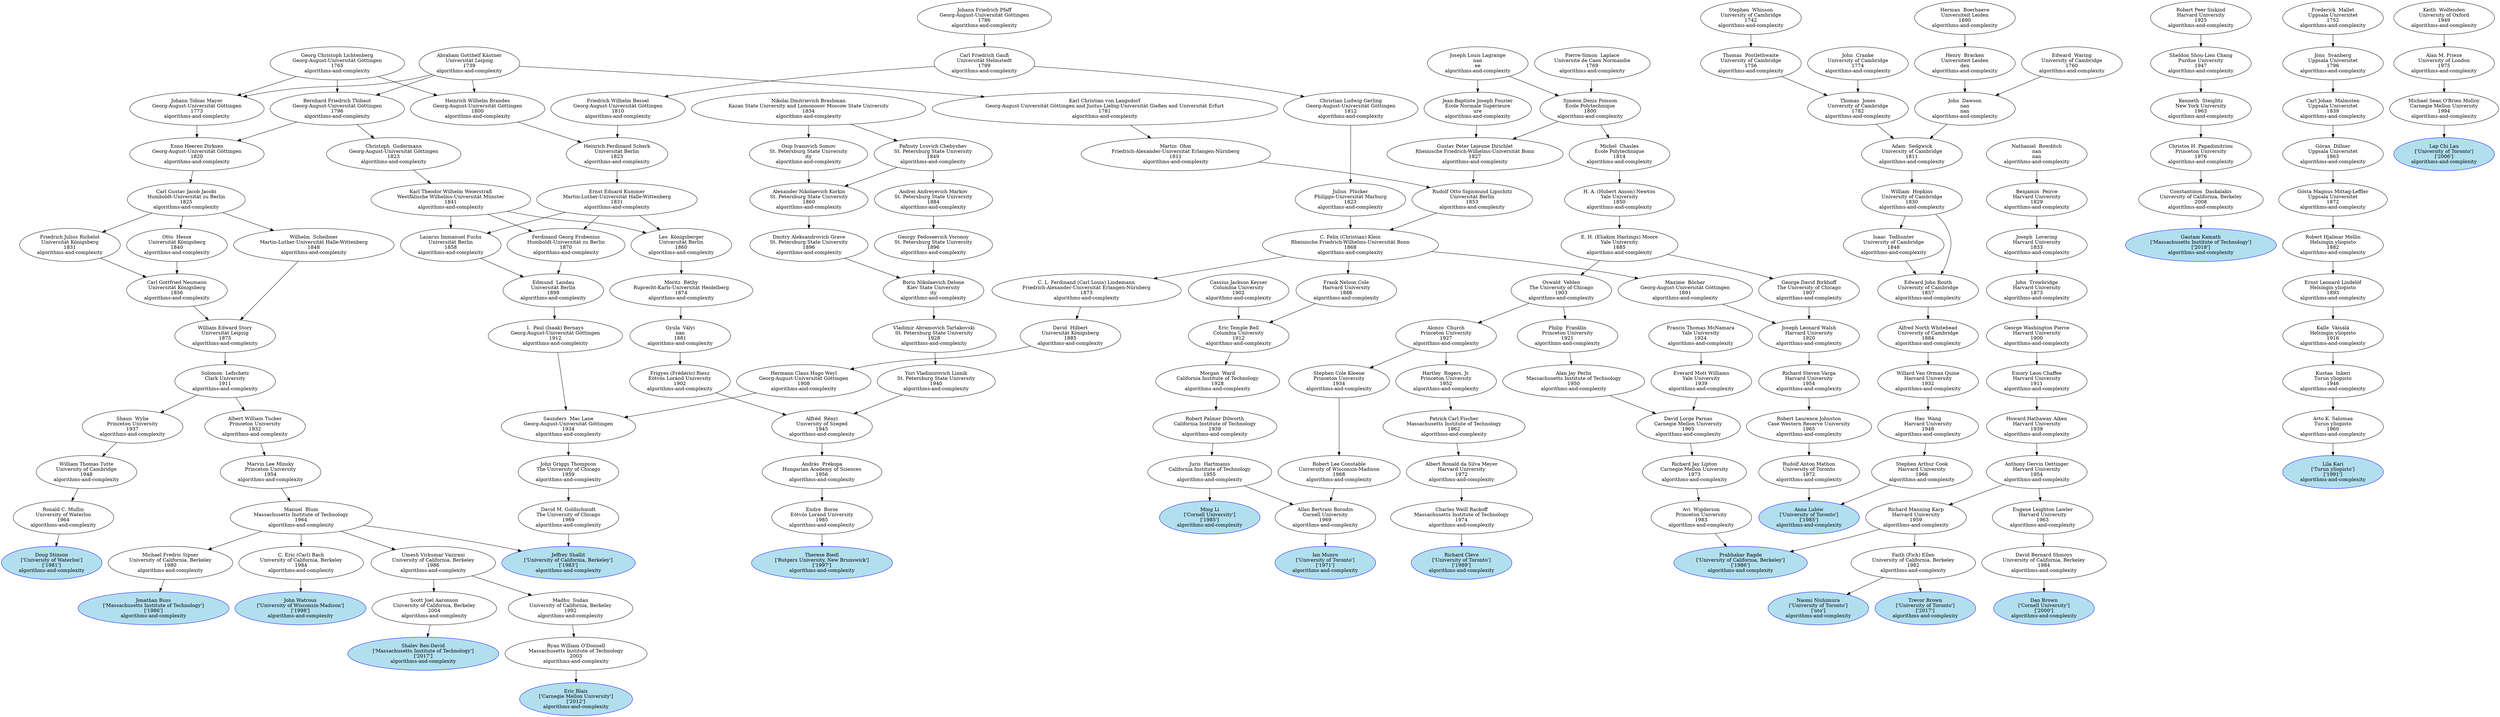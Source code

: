 digraph "Academic Genealogy for algorithms-and-complexity" {
	251553 [label="Shalev Ben-David
['Massachusetts Institute of Technology']
['2017']
algorithms-and-complexity" color=blue fillcolor=lightblue2 style=filled]
	96437 [label="Therese Biedl
['Rutgers University, New Brunswick']
['1997']
algorithms-and-complexity" color=blue fillcolor=lightblue2 style=filled]
	162538 [label="Eric Blais
['Carnegie Mellon University']
['2012']
algorithms-and-complexity" color=blue fillcolor=lightblue2 style=filled]
	45379 [label="Dan Brown
['Cornell University']
['2000']
algorithms-and-complexity" color=blue fillcolor=lightblue2 style=filled]
	252543 [label="Trevor Brown
['University of Toronto']
['2017']
algorithms-and-complexity" color=blue fillcolor=lightblue2 style=filled]
	65073 [label="Jonathan Buss
['Massachusetts Institute of Technology']
['1986']
algorithms-and-complexity" color=blue fillcolor=lightblue2 style=filled]
	81270 [label="Richard Cleve
['University of Toronto']
['1989']
algorithms-and-complexity" color=blue fillcolor=lightblue2 style=filled]
	264772 [label="Gautam Kamath
['Massachusetts Institute of Technology']
['2018']
algorithms-and-complexity" color=blue fillcolor=lightblue2 style=filled]
	20521 [label="Lila Kari
['Turun yliopisto']
['1991']
algorithms-and-complexity" color=blue fillcolor=lightblue2 style=filled]
	141559 [label="Lap Chi Lau
['University of Toronto']
['2006']
algorithms-and-complexity" color=blue fillcolor=lightblue2 style=filled]
	94793 [label="Ming Li
['Cornell University']
['1985']
algorithms-and-complexity" color=blue fillcolor=lightblue2 style=filled]
	65035 [label="Anna Lubiw
['University of Toronto']
['1985']
algorithms-and-complexity" color=blue fillcolor=lightblue2 style=filled]
	65036 [label="Ian Munro
['University of Toronto']
['1971']
algorithms-and-complexity" color=blue fillcolor=lightblue2 style=filled]
	66900 [label="Naomi Nishimura
['University of Toronto']
['nto']
algorithms-and-complexity" color=blue fillcolor=lightblue2 style=filled]
	66895 [label="Prabhakar Ragde
['University of California, Berkeley']
['1986']
algorithms-and-complexity" color=blue fillcolor=lightblue2 style=filled]
	31748 [label="Jeffrey Shallit
['University of California, Berkeley']
['1983']
algorithms-and-complexity" color=blue fillcolor=lightblue2 style=filled]
	33044 [label="Doug Stinson
['University of Waterloo']
['1981']
algorithms-and-complexity" color=blue fillcolor=lightblue2 style=filled]
	75330 [label="John Watrous
['University of Wisconsin-Madison']
['1998']
algorithms-and-complexity" color=blue fillcolor=lightblue2 style=filled]
	109495 [label="Scott Joel Aaronson
University of California, Berkeley
2004
algorithms-and-complexity"]
	96436 [label="Endre  Boros
Eötvös Loránd University
1985
algorithms-and-complexity"]
	76794 [label="Ryan William O'Donnell
Massachusetts Institute of Technology
2003
algorithms-and-complexity"]
	36705 [label="David Bernard Shmoys
University of California, Berkeley
1984
algorithms-and-complexity"]
	67145 [label="Faith (Fich) Ellen
University of California, Berkeley
1982
algorithms-and-complexity"]
	64971 [label="Michael Fredric Sipser
University of California, Berkeley
1980
algorithms-and-complexity"]
	81229 [label="Charles Weill Rackoff
Massachusetts Institute of Technology
1974
algorithms-and-complexity"]
	139732 [label="Constantinos  Daskalakis
University of California, Berkeley
2008
algorithms-and-complexity"]
	20493 [label="Arto K. Salomaa
Turun yliopisto
1960
algorithms-and-complexity"]
	40420 [label="Michael Sean O'Brien Molloy
Carnegie Mellon University
1994
algorithms-and-complexity"]
	10404 [label="Juris  Hartmanis
California Institute of Technology
1955
algorithms-and-complexity"]
	16108 [label="Rudolf Anton Mathon
University of Toronto
1972
algorithms-and-complexity"]
	14011 [label="Stephen Arthur Cook
Harvard University
1966
algorithms-and-complexity"]
	42043 [label="Allan Bertram Borodin
Cornell University
1969
algorithms-and-complexity"]
	82100 [label="Avi  Wigderson
Princeton University
1983
algorithms-and-complexity"]
	25275 [label="Richard Manning Karp
Harvard University
1959
algorithms-and-complexity"]
	13373 [label="Manuel  Blum
Massachusetts Institute of Technology
1964
algorithms-and-complexity"]
	6595 [label="David M. Goldschmidt
The University of Chicago
1969
algorithms-and-complexity"]
	33040 [label="Ronald C. Mullin
University of Waterloo
1964
algorithms-and-complexity"]
	11563 [label="C. Eric (Carl) Bach
University of California, Berkeley
1984
algorithms-and-complexity"]
	38686 [label="Umesh Virkumar Vazirani
University of California, Berkeley
1986
algorithms-and-complexity"]
	34817 [label="András  Prékopa
Hungarian Academy of Sciences
1956
algorithms-and-complexity"]
	72850 [label="Madhu  Sudan
University of California, Berkeley
1992
algorithms-and-complexity"]
	25276 [label="Eugene Leighton Lawler
Harvard University
1963
algorithms-and-complexity"]
	25184 [label="Albert Ronald da Silva Meyer
Harvard University
1972
algorithms-and-complexity"]
	46289 [label="Christos H. Papadimitriou
Princeton University
1976
algorithms-and-complexity"]
	20538 [label="Kustaa  Inkeri
Turun yliopisto
1946
algorithms-and-complexity"]
	40794 [label="Alan M. Frieze
University of London
1975
algorithms-and-complexity"]
	10395 [label="Robert Palmer Dilworth
California Institute of Technology
1939
algorithms-and-complexity"]
	44303 [label="Robert Laurence Johnston
Case Western Reserve University
1965
algorithms-and-complexity"]
	29869 [label="Hao  Wang
Harvard University
1948
algorithms-and-complexity"]
	9041 [label="Robert Lee Constable
University of Wisconsin-Madison
1968
algorithms-and-complexity"]
	69524 [label="Richard Jay Lipton
Carnegie Mellon University
1973
algorithms-and-complexity"]
	13305 [label="Anthony Gervin Oettinger
Harvard University
1954
algorithms-and-complexity"]
	6869 [label="Marvin Lee Minsky
Princeton University
1954
algorithms-and-complexity"]
	6488 [label="John Griggs Thompson
The University of Chicago
1959
algorithms-and-complexity"]
	15096 [label="William Thomas Tutte
University of Cambridge
1948
algorithms-and-complexity"]
	51155 [label="Alfréd  Rényi
University of Szeged
1945
algorithms-and-complexity"]
	13297 [label="Patrick Carl Fischer
Massachusetts Institute of Technology
1962
algorithms-and-complexity"]
	82018 [label="Kenneth  Steiglitz
New York University
1963
algorithms-and-complexity"]
	19460 [label="Kalle  Väisälä
Helsingin yliopisto
1916
algorithms-and-complexity"]
	76964 [label="Keith  Wolfenden
University of Oxford
1949
algorithms-and-complexity"]
	10385 [label="Morgan  Ward
California Institute of Technology
1928
algorithms-and-complexity"]
	2675 [label="Richard Steven Varga
Harvard University
1954
algorithms-and-complexity"]
	73831 [label="Willard Van Orman Quine
Harvard University
1932
algorithms-and-complexity"]
	8012 [label="Stephen Cole Kleene
Princeton University
1934
algorithms-and-complexity"]
	86340 [label="David Lorge Parnas
Carnegie Mellon University
1965
algorithms-and-complexity"]
	18953 [label="Howard Hathaway Aiken
Harvard University
1939
algorithms-and-complexity"]
	8581 [label="Albert William Tucker
Princeton University
1932
algorithms-and-complexity"]
	834 [label="Saunders  Mac Lane
Georg-August-Universität Göttingen
1934
algorithms-and-complexity"]
	1406 [label="Shaun  Wylie
Princeton University
1937
algorithms-and-complexity"]
	44401 [label="Yuri Vladimirovich Linnik
St. Petersburg State University
1940
algorithms-and-complexity"]
	11321 [label="Frigyes (Frédéric) Riesz
Eötvös Loránd University
1902
algorithms-and-complexity"]
	8021 [label="Hartley  Rogers, Jr.
Princeton University
1952
algorithms-and-complexity"]
	98916 [label="Sheldon Shou-Lien Chang
Purdue University
1947
algorithms-and-complexity"]
	782 [label="Ernst Leonard Lindelöf
Helsingin yliopisto
1893
algorithms-and-complexity"]
	7868 [label="Eric Temple Bell
Columbia University
1912
algorithms-and-complexity"]
	4929 [label="Joseph Leonard Walsh
Harvard University
1920
algorithms-and-complexity"]
	78732 [label="Alfred North Whitehead
University of Cambridge
1884
algorithms-and-complexity"]
	8011 [label="Alonzo  Church
Princeton University
1927
algorithms-and-complexity"]
	90571 [label="Everard Mott Williams
Yale University
1939
algorithms-and-complexity"]
	13112 [label="Alan Jay Perlis
Massachusetts Institute of Technology
1950
algorithms-and-complexity"]
	25248 [label="Emory Leon Chaffee
Harvard University
1911
algorithms-and-complexity"]
	7461 [label="Solomon  Lefschetz
Clark University
1911
algorithms-and-complexity"]
	7863 [label="I.  Paul (Isaak) Bernays
Georg-August-Universität Göttingen
1912
algorithms-and-complexity"]
	7373 [label="Hermann Claus Hugo Weyl
Georg-August-Universität Göttingen
1908
algorithms-and-complexity"]
	83078 [label="Vladimir Abramovich Tartakovski
St. Petersburg State University
1928
algorithms-and-complexity"]
	107016 [label="Gyula  Vályi
nan
1881
algorithms-and-complexity"]
	111345 [label="Robert Peer Siskind
Harvard University
1925
algorithms-and-complexity"]
	143865 [label="Robert Hjalmar Mellin
Helsingin yliopisto
1882
algorithms-and-complexity"]
	37346 [label="Cassius Jackson Keyser
Columbia University
1902
algorithms-and-complexity"]
	7611 [label="Frank Nelson Cole
Harvard University
1886
algorithms-and-complexity"]
	7431 [label="Maxime  Bôcher
Georg-August-Universität Göttingen
1891
algorithms-and-complexity"]
	5879 [label="George David Birkhoff
The University of Chicago
1907
algorithms-and-complexity"]
	101929 [label="Edward John Routh
University of Cambridge
1857
algorithms-and-complexity"]
	805 [label="Oswald  Veblen
The University of Chicago
1903
algorithms-and-complexity"]
	252402 [label="Francis Thomas McNamara
Yale University
1924
algorithms-and-complexity"]
	1488 [label="Philip  Franklin
Princeton University
1921
algorithms-and-complexity"]
	141987 [label="George Washington Pierce
Harvard University
1900
algorithms-and-complexity"]
	7451 [label="William Edward Story
Universität Leipzig
1875
algorithms-and-complexity"]
	7862 [label="Edmund  Landau
Universität Berlin
1899
algorithms-and-complexity"]
	7298 [label="David  Hilbert
Universität Königsberg
1885
algorithms-and-complexity"]
	74408 [label="Boris Nikolaevich Delone
Kiev State University
ity
algorithms-and-complexity"]
	90711 [label="Moritz  Réthy
Ruprecht-Karls-Universität Heidelberg
1874
algorithms-and-complexity"]
	19770 [label="Gösta Magnus Mittag-Leffler
Uppsala Universitet
1872
algorithms-and-complexity"]
	7401 [label="C. Felix (Christian) Klein
Rheinische Friedrich-Wilhelms-Universität Bonn
1868
algorithms-and-complexity"]
	806 [label="E. H. (Eliakim Hastings) Moore
Yale University
1885
algorithms-and-complexity"]
	42016 [label="William  Hopkins
University of Cambridge
1830
algorithms-and-complexity"]
	129420 [label="Isaac  Todhunter
University of Cambridge
1848
algorithms-and-complexity"]
	67041 [label="John  Trowbridge
Harvard University
1873
algorithms-and-complexity"]
	32858 [label="Carl Gottfried Neumann
Universität Königsberg
1856
algorithms-and-complexity"]
	18589 [label="Wilhelm  Scheibner
Martin-Luther-Universität Halle-Wittenberg
1848
algorithms-and-complexity"]
	4642 [label="Ferdinand Georg Frobenius
Humboldt-Universität zu Berlin
1870
algorithms-and-complexity"]
	11370 [label="Lazarus Immanuel Fuchs
Universität Berlin
1858
algorithms-and-complexity"]
	7404 [label="C. L. Ferdinand (Carl Louis) Lindemann
Friedrich-Alexander-Universität Erlangen-Nürnberg
1873
algorithms-and-complexity"]
	12544 [label="Georgy Fedoseevich Voronoy
St. Petersburg State University
1896
algorithms-and-complexity"]
	73323 [label="Dmitry Aleksandrovich Grave
St. Petersburg State University
1896
algorithms-and-complexity"]
	18336 [label="Leo  Königsberger
Universität Berlin
1860
algorithms-and-complexity"]
	24894 [label="Göran  Dillner
Uppsala Universitet
1863
algorithms-and-complexity"]
	7402 [label="Julius  Plücker
Philipps-Universität Marburg
1823
algorithms-and-complexity"]
	19964 [label="Rudolf Otto Sigismund Lipschitz
Universität Berlin
1853
algorithms-and-complexity"]
	7865 [label="H. A. (Hubert Anson) Newton
Yale University
1850
algorithms-and-complexity"]
	102043 [label="Adam  Sedgwick
University of Cambridge
1811
algorithms-and-complexity"]
	132487 [label="Joseph  Lovering
Harvard University
1833
algorithms-and-complexity"]
	46967 [label="Otto  Hesse
Universität Königsberg
1840
algorithms-and-complexity"]
	57706 [label="Friedrich Julius Richelot
Universität Königsberg
1831
algorithms-and-complexity"]
	15635 [label="Carl Gustav Jacob Jacobi
Humboldt-Universität zu Berlin
1825
algorithms-and-complexity"]
	18331 [label="Ernst Eduard Kummer
Martin-Luther-Universität Halle-Wittenberg
1831
algorithms-and-complexity"]
	7486 [label="Karl Theodor Wilhelm Weierstraß
Westfälische Wilhelms-Universität Münster
1841
algorithms-and-complexity"]
	12543 [label="Andrei Andreyevich Markov
St. Petersburg State University
1884
algorithms-and-complexity"]
	55611 [label="Alexander Nikolaevich Korkin
St. Petersburg State University
1860
algorithms-and-complexity"]
	167682 [label="Carl Johan  Malmsten
Uppsala Universitet
1839
algorithms-and-complexity"]
	29642 [label="Christian Ludwig Gerling
Georg-August-Universität Göttingen
1812
algorithms-and-complexity"]
	17946 [label="Gustav Peter Lejeune Dirichlet
Rheinische Friedrich-Wilhelms-Universität Bonn
1827
algorithms-and-complexity"]
	47064 [label="Martin  Ohm
Friedrich-Alexander-Universität Erlangen-Nürnberg
1811
algorithms-and-complexity"]
	26995 [label="Michel  Chasles
École Polytechnique
1814
algorithms-and-complexity"]
	102037 [label="John  Dawson
nan
nan
algorithms-and-complexity"]
	102036 [label="Thomas  Jones
University of Cambridge
1782
algorithms-and-complexity"]
	80886 [label="Benjamin  Peirce
Harvard University
1829
algorithms-and-complexity"]
	41423 [label="Enno Heeren Dirksen
Georg-August-Universität Göttingen
1820
algorithms-and-complexity"]
	25484 [label="Heinrich Ferdinand Scherk
Universität Berlin
1823
algorithms-and-complexity"]
	29458 [label="Christoph  Gudermann
Georg-August-Universität Göttingen
1823
algorithms-and-complexity"]
	12542 [label="Pafnuty Lvovich Chebyshev
St. Petersburg State University
1849
algorithms-and-complexity"]
	519 [label="Osip Ivanovich Somov
St. Petersburg State University
ity
algorithms-and-complexity"]
	20543 [label="Jöns  Svanberg
Uppsala Universitet
1796
algorithms-and-complexity"]
	18231 [label="Carl Friedrich Gauß
Universität Helmstedt
1799
algorithms-and-complexity"]
	17865 [label="Siméon Denis Poisson
École Polytechnique
1800
algorithms-and-complexity"]
	17981 [label="Jean-Baptiste Joseph Fourier
École Normale Supérieure
ure
algorithms-and-complexity"]
	47025 [label="Karl Christian von Langsdorf
Georg-August-Universität Göttingen and Justus-Liebig-Universität Gießen and Universität Erfurt
1781
algorithms-and-complexity"]
	129421 [label="Edward  Waring
University of Cambridge
1760
algorithms-and-complexity"]
	129422 [label="Henry  Bracken
Universiteit Leiden
den
algorithms-and-complexity"]
	103066 [label="John  Cranke
University of Cambridge
1774
algorithms-and-complexity"]
	133301 [label="Thomas  Postlethwaite
University of Cambridge
1756
algorithms-and-complexity"]
	147797 [label="Nathaniel  Bowditch
nan
nan
algorithms-and-complexity"]
	57667 [label="Bernhard Friedrich Thibaut
Georg-August-Universität Göttingen
1796
algorithms-and-complexity"]
	57659 [label="Johann Tobias Mayer
Georg-August-Universität Göttingen
1773
algorithms-and-complexity"]
	18603 [label="Friedrich Wilhelm Bessel
Georg-August-Universität Göttingen
1810
algorithms-and-complexity"]
	65162 [label="Heinrich Wilhelm Brandes
Georg-August-Universität Göttingen
1800
algorithms-and-complexity"]
	12541 [label="Nikolai Dmitrievich Brashman
Kazan State University and Lomonosov Moscow State University
1834
algorithms-and-complexity"]
	183360 [label="Frederick  Mallet
Uppsala Universitet
1752
algorithms-and-complexity"]
	18230 [label="Johann Friedrich Pfaff
Georg-August-Universität Göttingen
1786
algorithms-and-complexity"]
	17864 [label="Joseph Louis Lagrange
nan
ee
algorithms-and-complexity"]
	108295 [label="Pierre-Simon  Laplace
Université de Caen Normandie
1769
algorithms-and-complexity"]
	66476 [label="Abraham Gotthelf Kästner
Universität Leipzig
1739
algorithms-and-complexity"]
	101856 [label="Herman  Boerhaave
Universiteit Leiden
1690
algorithms-and-complexity"]
	133367 [label="Stephen  Whisson
University of Cambridge
1742
algorithms-and-complexity"]
	65161 [label="Georg Christoph Lichtenberg
Georg-August-Universität Göttingen
1765
algorithms-and-complexity"]
	109495 -> 251553
	96436 -> 96437
	76794 -> 162538
	36705 -> 45379
	67145 -> 252543
	64971 -> 65073
	81229 -> 81270
	139732 -> 264772
	20493 -> 20521
	40420 -> 141559
	10404 -> 94793
	16108 -> 65035
	14011 -> 65035
	42043 -> 65036
	67145 -> 66900
	82100 -> 66895
	25275 -> 66895
	13373 -> 31748
	6595 -> 31748
	33040 -> 33044
	11563 -> 75330
	38686 -> 109495
	34817 -> 96436
	72850 -> 76794
	25276 -> 36705
	25275 -> 67145
	13373 -> 64971
	25184 -> 81229
	46289 -> 139732
	20538 -> 20493
	40794 -> 40420
	10395 -> 10404
	44303 -> 16108
	29869 -> 14011
	9041 -> 42043
	10404 -> 42043
	69524 -> 82100
	13305 -> 25275
	6869 -> 13373
	6488 -> 6595
	15096 -> 33040
	13373 -> 11563
	13373 -> 38686
	51155 -> 34817
	38686 -> 72850
	13305 -> 25276
	13297 -> 25184
	82018 -> 46289
	19460 -> 20538
	76964 -> 40794
	10385 -> 10395
	2675 -> 44303
	73831 -> 29869
	8012 -> 9041
	86340 -> 69524
	18953 -> 13305
	8581 -> 6869
	834 -> 6488
	1406 -> 15096
	44401 -> 51155
	11321 -> 51155
	8021 -> 13297
	98916 -> 82018
	782 -> 19460
	7868 -> 10385
	4929 -> 2675
	78732 -> 73831
	8011 -> 8012
	90571 -> 86340
	13112 -> 86340
	25248 -> 18953
	7461 -> 8581
	7863 -> 834
	7373 -> 834
	7461 -> 1406
	83078 -> 44401
	107016 -> 11321
	8011 -> 8021
	111345 -> 98916
	143865 -> 782
	37346 -> 7868
	7611 -> 7868
	7431 -> 4929
	5879 -> 4929
	101929 -> 78732
	805 -> 8011
	252402 -> 90571
	1488 -> 13112
	141987 -> 25248
	7451 -> 7461
	7862 -> 7863
	7298 -> 7373
	74408 -> 83078
	90711 -> 107016
	19770 -> 143865
	7401 -> 7611
	7401 -> 7431
	806 -> 5879
	42016 -> 101929
	129420 -> 101929
	806 -> 805
	805 -> 1488
	67041 -> 141987
	32858 -> 7451
	18589 -> 7451
	4642 -> 7862
	11370 -> 7862
	7404 -> 7298
	12544 -> 74408
	73323 -> 74408
	18336 -> 90711
	24894 -> 19770
	7402 -> 7401
	19964 -> 7401
	7865 -> 806
	102043 -> 42016
	42016 -> 129420
	132487 -> 67041
	46967 -> 32858
	57706 -> 32858
	15635 -> 18589
	18331 -> 4642
	7486 -> 4642
	18331 -> 11370
	7486 -> 11370
	7401 -> 7404
	12543 -> 12544
	55611 -> 73323
	18331 -> 18336
	7486 -> 18336
	167682 -> 24894
	29642 -> 7402
	17946 -> 19964
	47064 -> 19964
	26995 -> 7865
	102037 -> 102043
	102036 -> 102043
	80886 -> 132487
	15635 -> 46967
	15635 -> 57706
	41423 -> 15635
	25484 -> 18331
	29458 -> 7486
	12542 -> 12543
	519 -> 55611
	12542 -> 55611
	20543 -> 167682
	18231 -> 29642
	17865 -> 17946
	17981 -> 17946
	47025 -> 47064
	17865 -> 26995
	129421 -> 102037
	129422 -> 102037
	103066 -> 102036
	133301 -> 102036
	147797 -> 80886
	57667 -> 41423
	57659 -> 41423
	18603 -> 25484
	65162 -> 25484
	57667 -> 29458
	12541 -> 12542
	12541 -> 519
	183360 -> 20543
	18230 -> 18231
	17864 -> 17865
	108295 -> 17865
	17864 -> 17981
	66476 -> 47025
	101856 -> 129422
	133367 -> 133301
	65161 -> 57667
	66476 -> 57667
	65161 -> 57659
	66476 -> 57659
	18231 -> 18603
	65161 -> 65162
	66476 -> 65162
}

